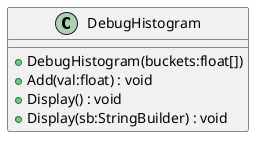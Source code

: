 @startuml
class DebugHistogram {
    + DebugHistogram(buckets:float[])
    + Add(val:float) : void
    + Display() : void
    + Display(sb:StringBuilder) : void
}
@enduml
